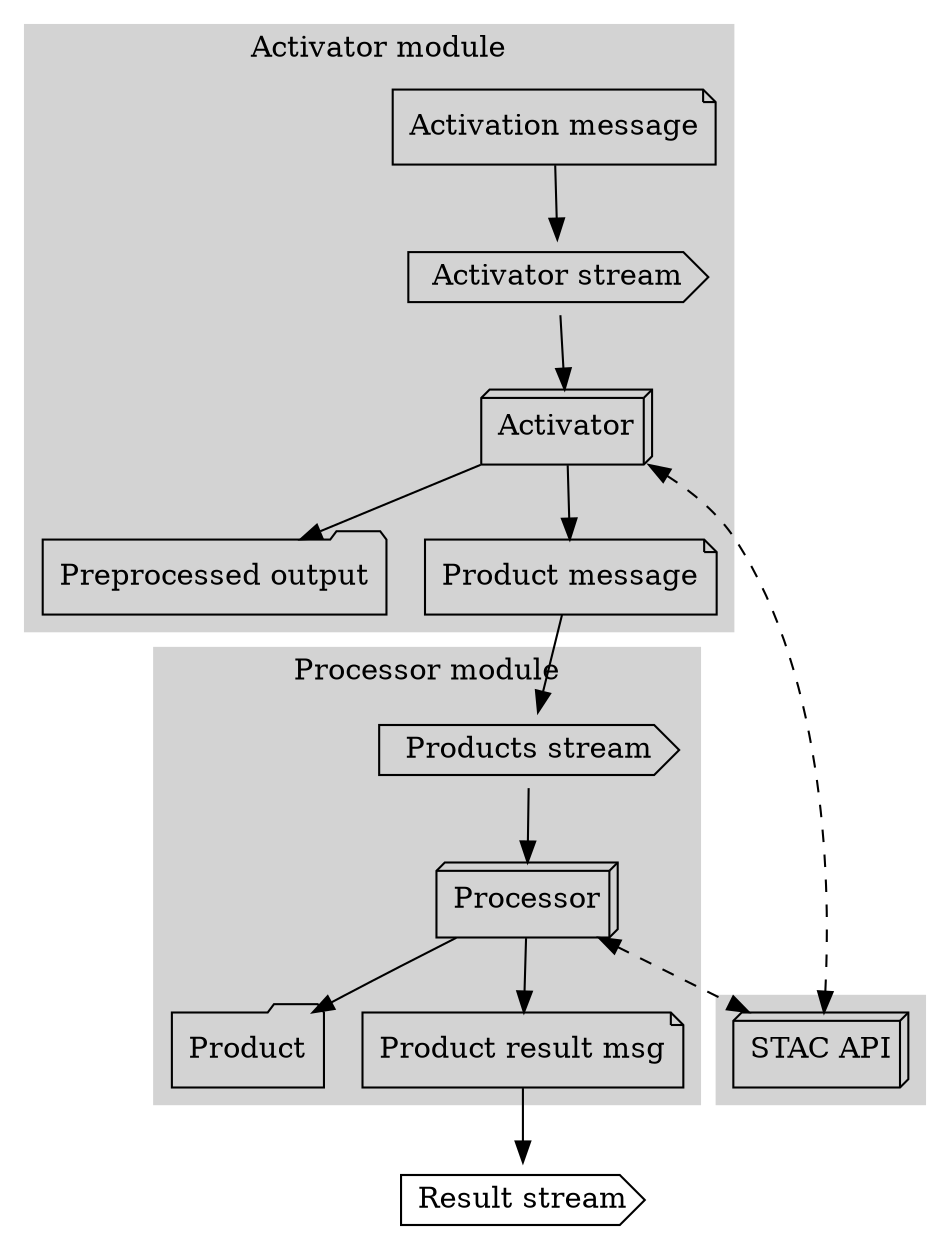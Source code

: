 digraph G {
    # nodesep = 1
    # ranksep = 0.5

    stac_api

    activation_msg -> stream_activator

    stream_activator -> activator

    activator -> stac_api [style = dashed, dir = both]

    activator -> preprocessed_input

    activator -> product_msg

    product_msg -> stream_products
    
    stream_products -> processor

    processor -> stac_api [style = dashed, dir = both]

    processor -> product

    processor -> product_result_msg

    product_result_msg -> result_stream

    stac_api [shape = box3d, label = "STAC API"]
    activation_msg [shape = note, label = "Activation message"]
    stream_activator [shape = cds, label = "Activator stream", width = 2]
    activator [shape = box3d, label = "Activator"]
    preprocessed_input [shape = folder, label = "Preprocessed output"]
    product_msg [shape = note, label = "Product message"]
    stream_products [shape = cds, label = "Products stream", width = 2]
    processor [shape = box3d, label = "Processor"]
    product [shape = folder, label = "Product"]
    product_result_msg [shape = note, label = "Product result msg"]
    result_stream [shape = cds, label = "Result stream"]

    subgraph cluster_persistence {
        style=filled;
		color=lightgrey;
		node [style=filled,color=white];
        stac_api;
    }

    subgraph cluster_activator {
		style=filled;
		color=lightgrey;
		node [style=filled,color=white];
        activation_msg;
        stream_activator;
        activator;
        preprocessed_input;
        product_msg;
		label = "Activator module";
	}

    subgraph cluster_processor {
		style=filled;
		color=lightgrey;
		node [style=filled,color=white];
        product_msg;
        stream_products;
        processor;
        product_result_msg;
        product;
		label = "Processor module";
	}
}

